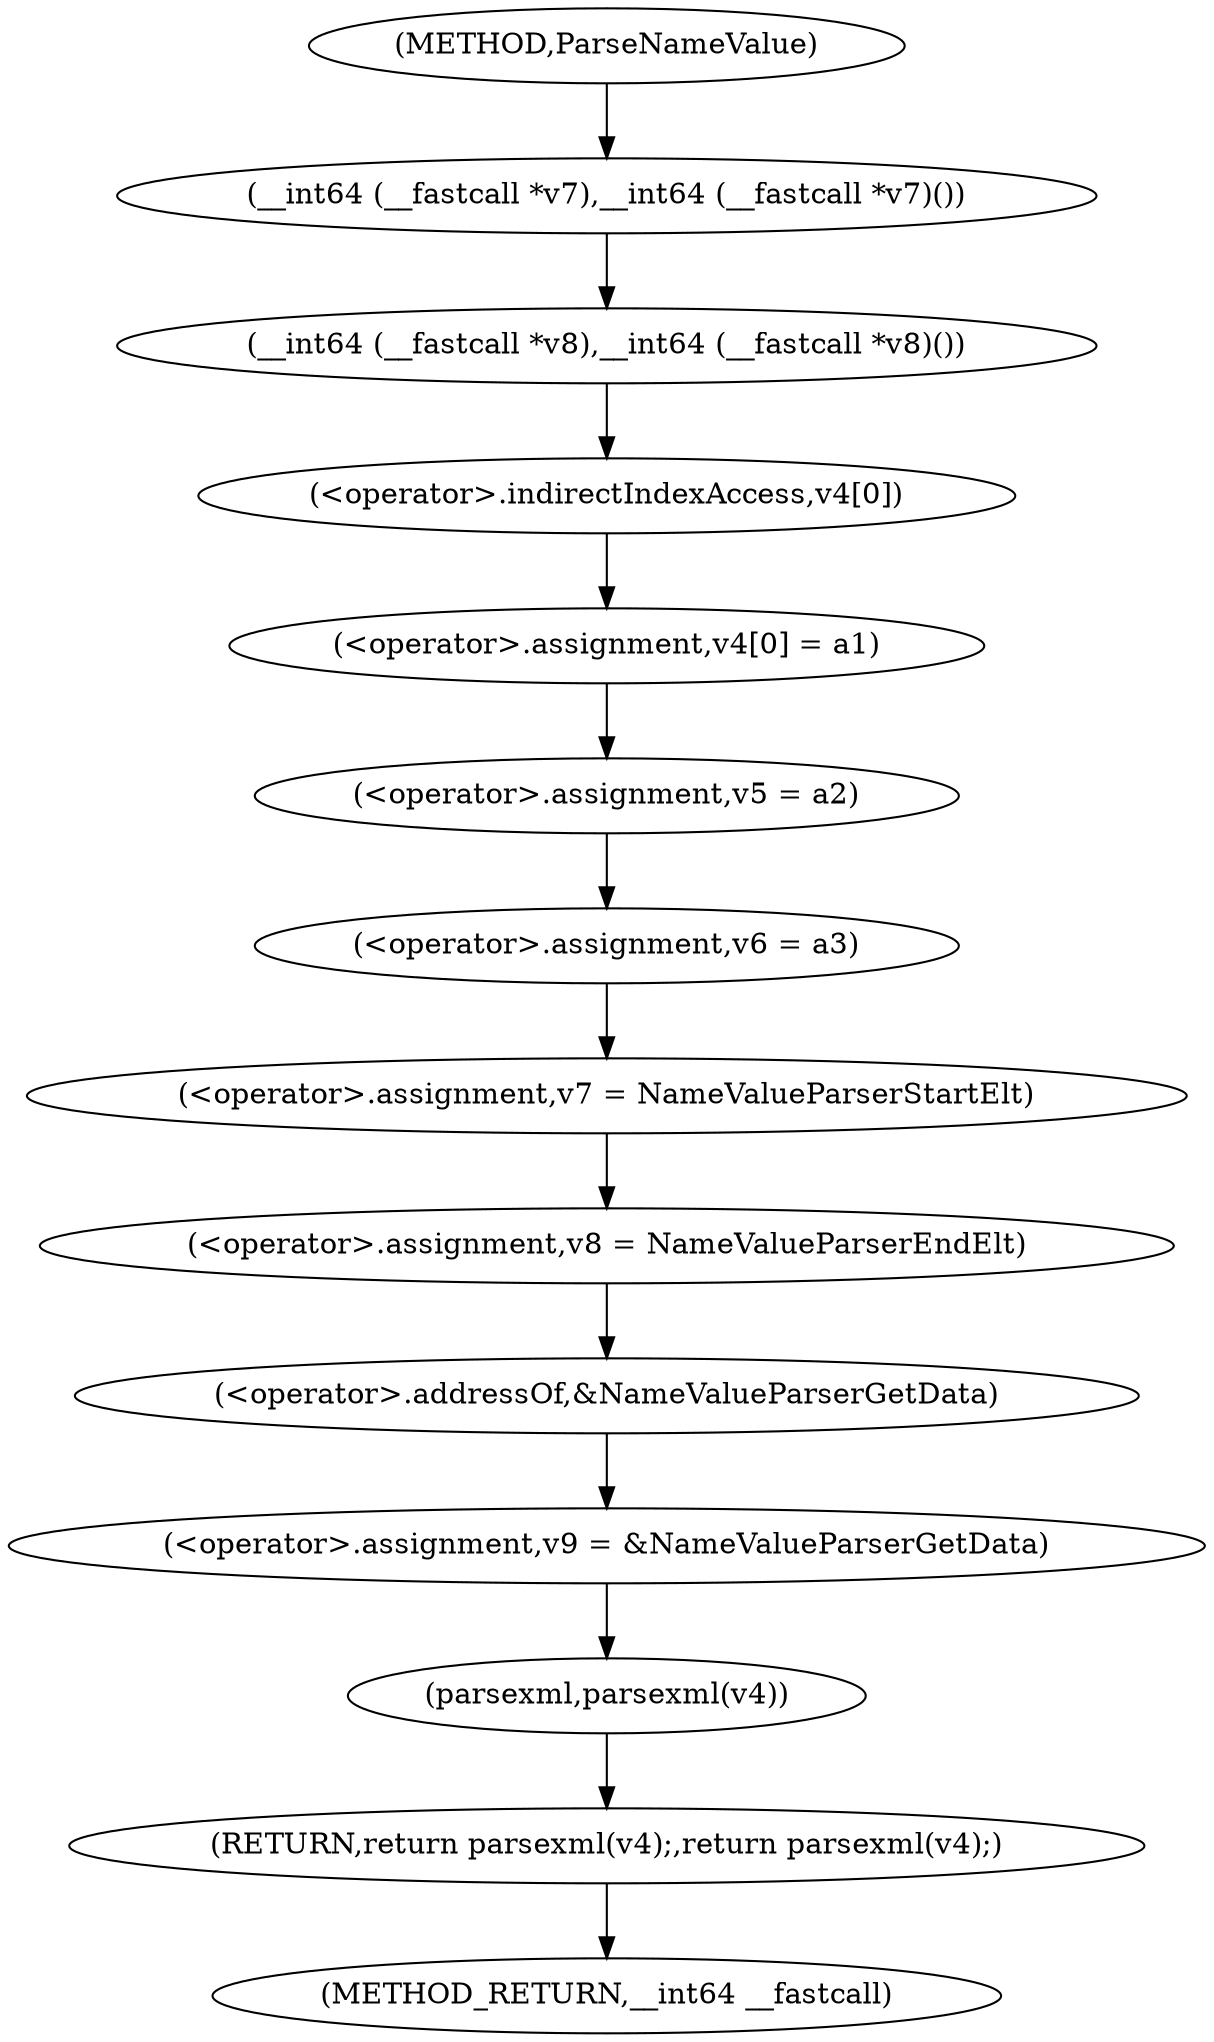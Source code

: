 digraph ParseNameValue {  
"1000116" [label = "(__int64 (__fastcall *v7),__int64 (__fastcall *v7)())" ]
"1000117" [label = "(__int64 (__fastcall *v8),__int64 (__fastcall *v8)())" ]
"1000127" [label = "(<operator>.assignment,v4[0] = a1)" ]
"1000128" [label = "(<operator>.indirectIndexAccess,v4[0])" ]
"1000132" [label = "(<operator>.assignment,v5 = a2)" ]
"1000135" [label = "(<operator>.assignment,v6 = a3)" ]
"1000138" [label = "(<operator>.assignment,v7 = NameValueParserStartElt)" ]
"1000141" [label = "(<operator>.assignment,v8 = NameValueParserEndElt)" ]
"1000144" [label = "(<operator>.assignment,v9 = &NameValueParserGetData)" ]
"1000146" [label = "(<operator>.addressOf,&NameValueParserGetData)" ]
"1000149" [label = "(RETURN,return parsexml(v4);,return parsexml(v4);)" ]
"1000150" [label = "(parsexml,parsexml(v4))" ]
"1000108" [label = "(METHOD,ParseNameValue)" ]
"1000152" [label = "(METHOD_RETURN,__int64 __fastcall)" ]
  "1000116" -> "1000117" 
  "1000117" -> "1000128" 
  "1000127" -> "1000132" 
  "1000128" -> "1000127" 
  "1000132" -> "1000135" 
  "1000135" -> "1000138" 
  "1000138" -> "1000141" 
  "1000141" -> "1000146" 
  "1000144" -> "1000150" 
  "1000146" -> "1000144" 
  "1000149" -> "1000152" 
  "1000150" -> "1000149" 
  "1000108" -> "1000116" 
}
